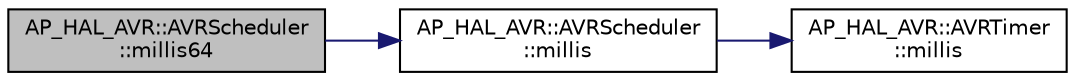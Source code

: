 digraph "AP_HAL_AVR::AVRScheduler::millis64"
{
 // INTERACTIVE_SVG=YES
  edge [fontname="Helvetica",fontsize="10",labelfontname="Helvetica",labelfontsize="10"];
  node [fontname="Helvetica",fontsize="10",shape=record];
  rankdir="LR";
  Node1 [label="AP_HAL_AVR::AVRScheduler\l::millis64",height=0.2,width=0.4,color="black", fillcolor="grey75", style="filled" fontcolor="black"];
  Node1 -> Node2 [color="midnightblue",fontsize="10",style="solid",fontname="Helvetica"];
  Node2 [label="AP_HAL_AVR::AVRScheduler\l::millis",height=0.2,width=0.4,color="black", fillcolor="white", style="filled",URL="$classAP__HAL__AVR_1_1AVRScheduler.html#a125993bbe3e940d26f751457abb5f3f0"];
  Node2 -> Node3 [color="midnightblue",fontsize="10",style="solid",fontname="Helvetica"];
  Node3 [label="AP_HAL_AVR::AVRTimer\l::millis",height=0.2,width=0.4,color="black", fillcolor="white", style="filled",URL="$classAP__HAL__AVR_1_1AVRTimer.html#a7b8ef489608ffa2f7132573a8dfdf515"];
}

